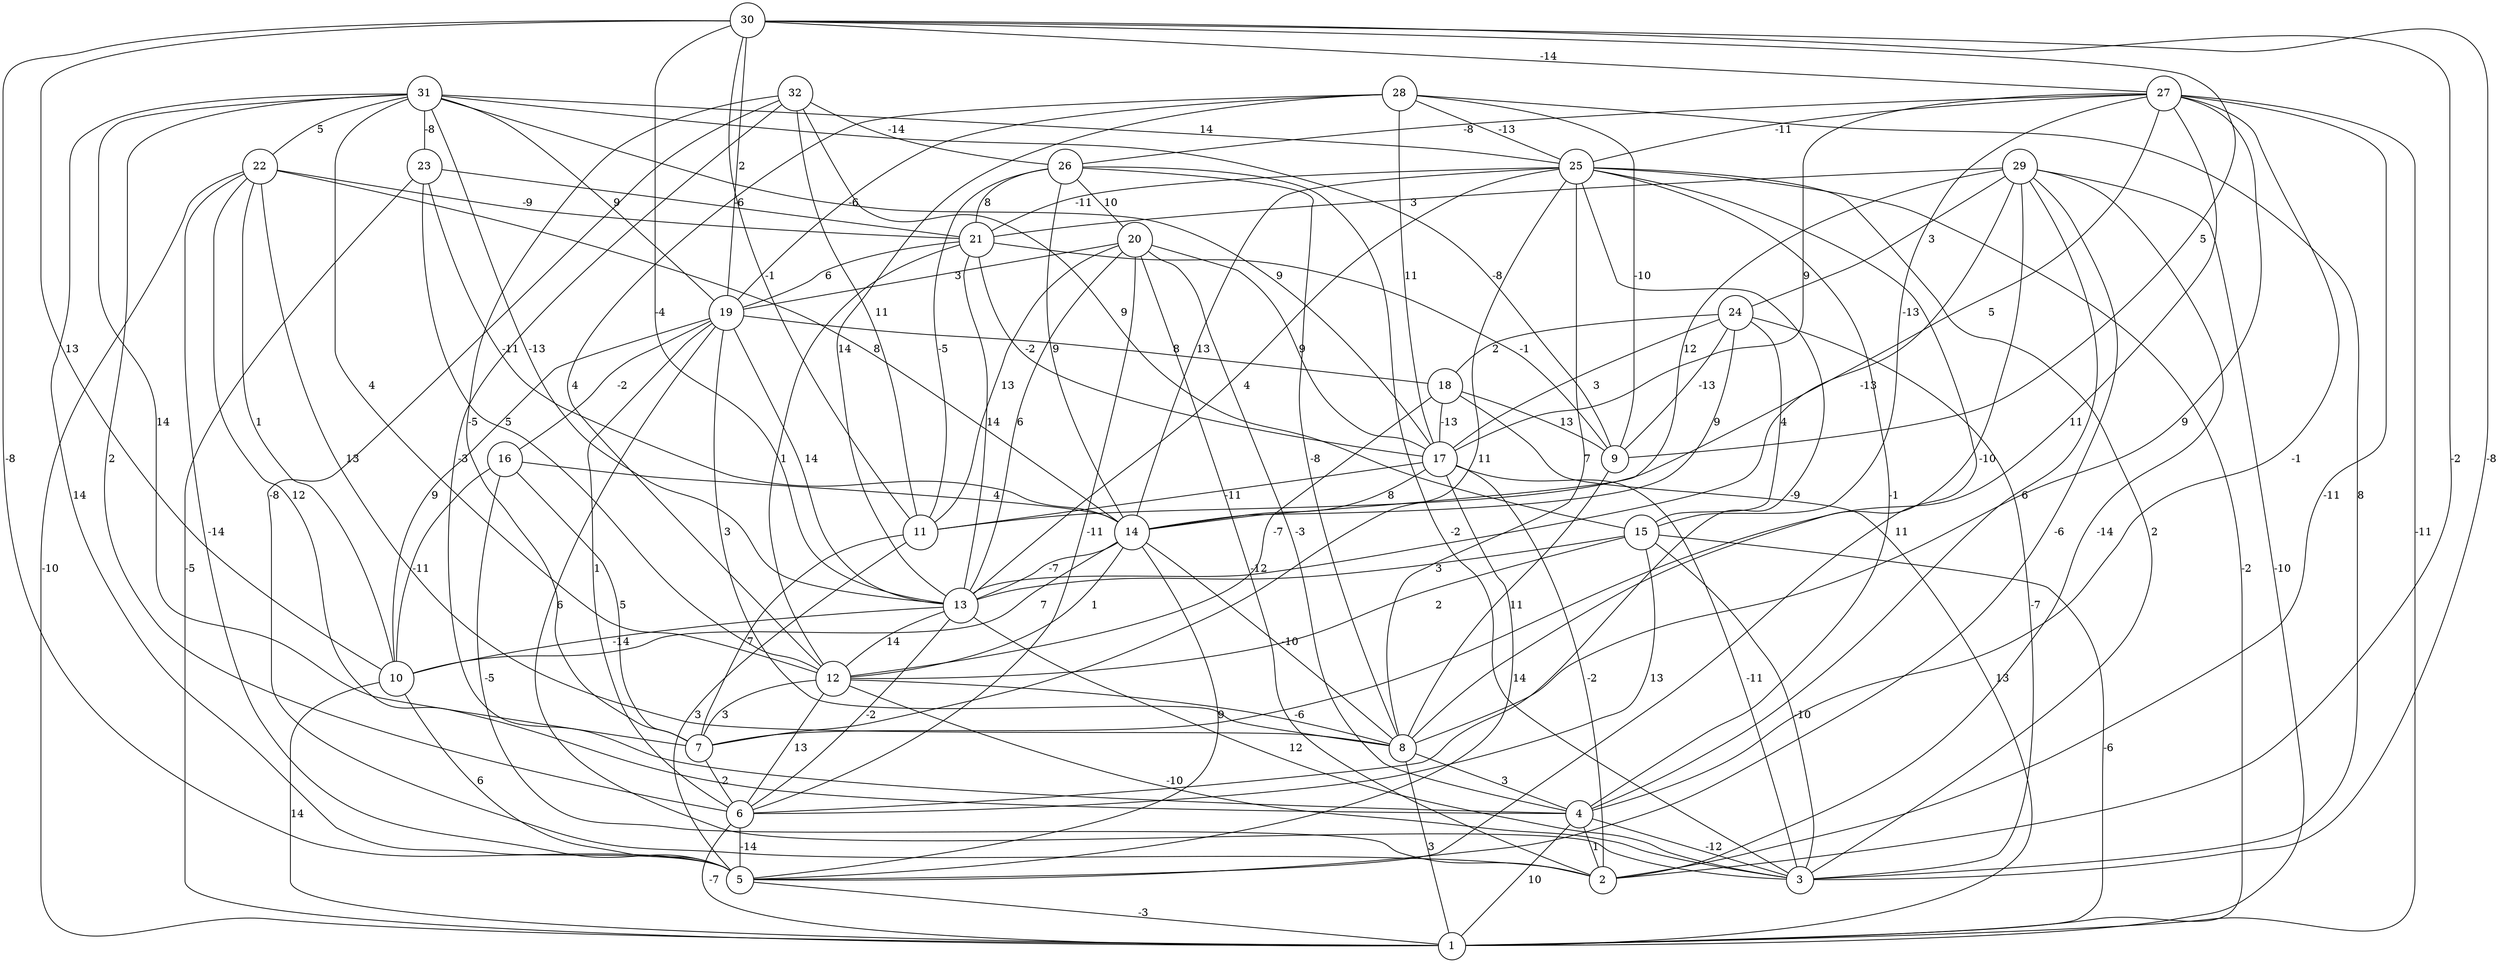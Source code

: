 graph { 
	 fontname="Helvetica,Arial,sans-serif" 
	 node [shape = circle]; 
	 32 -- 2 [label = "-8"];
	 32 -- 4 [label = "-3"];
	 32 -- 7 [label = "-5"];
	 32 -- 11 [label = "11"];
	 32 -- 15 [label = "9"];
	 32 -- 26 [label = "-14"];
	 31 -- 5 [label = "14"];
	 31 -- 6 [label = "2"];
	 31 -- 7 [label = "14"];
	 31 -- 9 [label = "-8"];
	 31 -- 12 [label = "4"];
	 31 -- 13 [label = "-13"];
	 31 -- 17 [label = "9"];
	 31 -- 19 [label = "9"];
	 31 -- 22 [label = "5"];
	 31 -- 23 [label = "-8"];
	 31 -- 25 [label = "14"];
	 30 -- 2 [label = "-2"];
	 30 -- 3 [label = "-8"];
	 30 -- 5 [label = "-8"];
	 30 -- 9 [label = "5"];
	 30 -- 10 [label = "13"];
	 30 -- 11 [label = "-1"];
	 30 -- 13 [label = "-4"];
	 30 -- 19 [label = "2"];
	 30 -- 27 [label = "-14"];
	 29 -- 1 [label = "-10"];
	 29 -- 2 [label = "-14"];
	 29 -- 4 [label = "6"];
	 29 -- 5 [label = "-6"];
	 29 -- 8 [label = "-10"];
	 29 -- 13 [label = "-13"];
	 29 -- 14 [label = "12"];
	 29 -- 21 [label = "3"];
	 29 -- 24 [label = "3"];
	 28 -- 3 [label = "8"];
	 28 -- 9 [label = "-10"];
	 28 -- 12 [label = "4"];
	 28 -- 13 [label = "14"];
	 28 -- 17 [label = "11"];
	 28 -- 19 [label = "-6"];
	 28 -- 25 [label = "-13"];
	 27 -- 1 [label = "-11"];
	 27 -- 2 [label = "-11"];
	 27 -- 4 [label = "-1"];
	 27 -- 7 [label = "11"];
	 27 -- 8 [label = "9"];
	 27 -- 11 [label = "5"];
	 27 -- 15 [label = "-13"];
	 27 -- 17 [label = "9"];
	 27 -- 25 [label = "-11"];
	 27 -- 26 [label = "-8"];
	 26 -- 3 [label = "-2"];
	 26 -- 8 [label = "-8"];
	 26 -- 11 [label = "-5"];
	 26 -- 14 [label = "9"];
	 26 -- 20 [label = "10"];
	 26 -- 21 [label = "8"];
	 25 -- 1 [label = "-2"];
	 25 -- 3 [label = "2"];
	 25 -- 4 [label = "-1"];
	 25 -- 5 [label = "11"];
	 25 -- 6 [label = "-9"];
	 25 -- 7 [label = "11"];
	 25 -- 8 [label = "7"];
	 25 -- 13 [label = "4"];
	 25 -- 14 [label = "13"];
	 25 -- 21 [label = "-11"];
	 24 -- 3 [label = "-7"];
	 24 -- 9 [label = "-13"];
	 24 -- 14 [label = "9"];
	 24 -- 15 [label = "4"];
	 24 -- 17 [label = "3"];
	 24 -- 18 [label = "2"];
	 23 -- 1 [label = "-5"];
	 23 -- 12 [label = "5"];
	 23 -- 14 [label = "-11"];
	 23 -- 21 [label = "-6"];
	 22 -- 1 [label = "-10"];
	 22 -- 4 [label = "12"];
	 22 -- 5 [label = "-14"];
	 22 -- 8 [label = "13"];
	 22 -- 10 [label = "1"];
	 22 -- 14 [label = "8"];
	 22 -- 21 [label = "-9"];
	 21 -- 9 [label = "-1"];
	 21 -- 12 [label = "1"];
	 21 -- 13 [label = "14"];
	 21 -- 17 [label = "-2"];
	 21 -- 19 [label = "6"];
	 20 -- 2 [label = "-12"];
	 20 -- 4 [label = "-3"];
	 20 -- 6 [label = "-11"];
	 20 -- 11 [label = "13"];
	 20 -- 13 [label = "6"];
	 20 -- 17 [label = "9"];
	 20 -- 19 [label = "3"];
	 19 -- 3 [label = "6"];
	 19 -- 6 [label = "1"];
	 19 -- 8 [label = "3"];
	 19 -- 10 [label = "9"];
	 19 -- 13 [label = "14"];
	 19 -- 16 [label = "-2"];
	 19 -- 18 [label = "8"];
	 18 -- 1 [label = "13"];
	 18 -- 9 [label = "13"];
	 18 -- 12 [label = "-7"];
	 18 -- 17 [label = "-13"];
	 17 -- 2 [label = "-2"];
	 17 -- 3 [label = "-11"];
	 17 -- 5 [label = "14"];
	 17 -- 11 [label = "-11"];
	 17 -- 14 [label = "8"];
	 16 -- 2 [label = "-5"];
	 16 -- 7 [label = "5"];
	 16 -- 10 [label = "-11"];
	 16 -- 14 [label = "4"];
	 15 -- 1 [label = "-6"];
	 15 -- 3 [label = "-10"];
	 15 -- 6 [label = "13"];
	 15 -- 12 [label = "2"];
	 15 -- 13 [label = "3"];
	 14 -- 5 [label = "9"];
	 14 -- 8 [label = "-10"];
	 14 -- 10 [label = "7"];
	 14 -- 12 [label = "1"];
	 14 -- 13 [label = "-7"];
	 13 -- 3 [label = "12"];
	 13 -- 6 [label = "-2"];
	 13 -- 10 [label = "-14"];
	 13 -- 12 [label = "14"];
	 12 -- 3 [label = "-10"];
	 12 -- 6 [label = "13"];
	 12 -- 7 [label = "3"];
	 12 -- 8 [label = "-6"];
	 11 -- 5 [label = "3"];
	 11 -- 7 [label = "7"];
	 10 -- 1 [label = "14"];
	 10 -- 5 [label = "6"];
	 9 -- 8 [label = "11"];
	 8 -- 1 [label = "3"];
	 8 -- 4 [label = "3"];
	 7 -- 6 [label = "2"];
	 6 -- 1 [label = "-7"];
	 6 -- 5 [label = "-14"];
	 5 -- 1 [label = "-3"];
	 4 -- 1 [label = "10"];
	 4 -- 2 [label = "1"];
	 4 -- 3 [label = "-12"];
	 1;
	 2;
	 3;
	 4;
	 5;
	 6;
	 7;
	 8;
	 9;
	 10;
	 11;
	 12;
	 13;
	 14;
	 15;
	 16;
	 17;
	 18;
	 19;
	 20;
	 21;
	 22;
	 23;
	 24;
	 25;
	 26;
	 27;
	 28;
	 29;
	 30;
	 31;
	 32;
}
